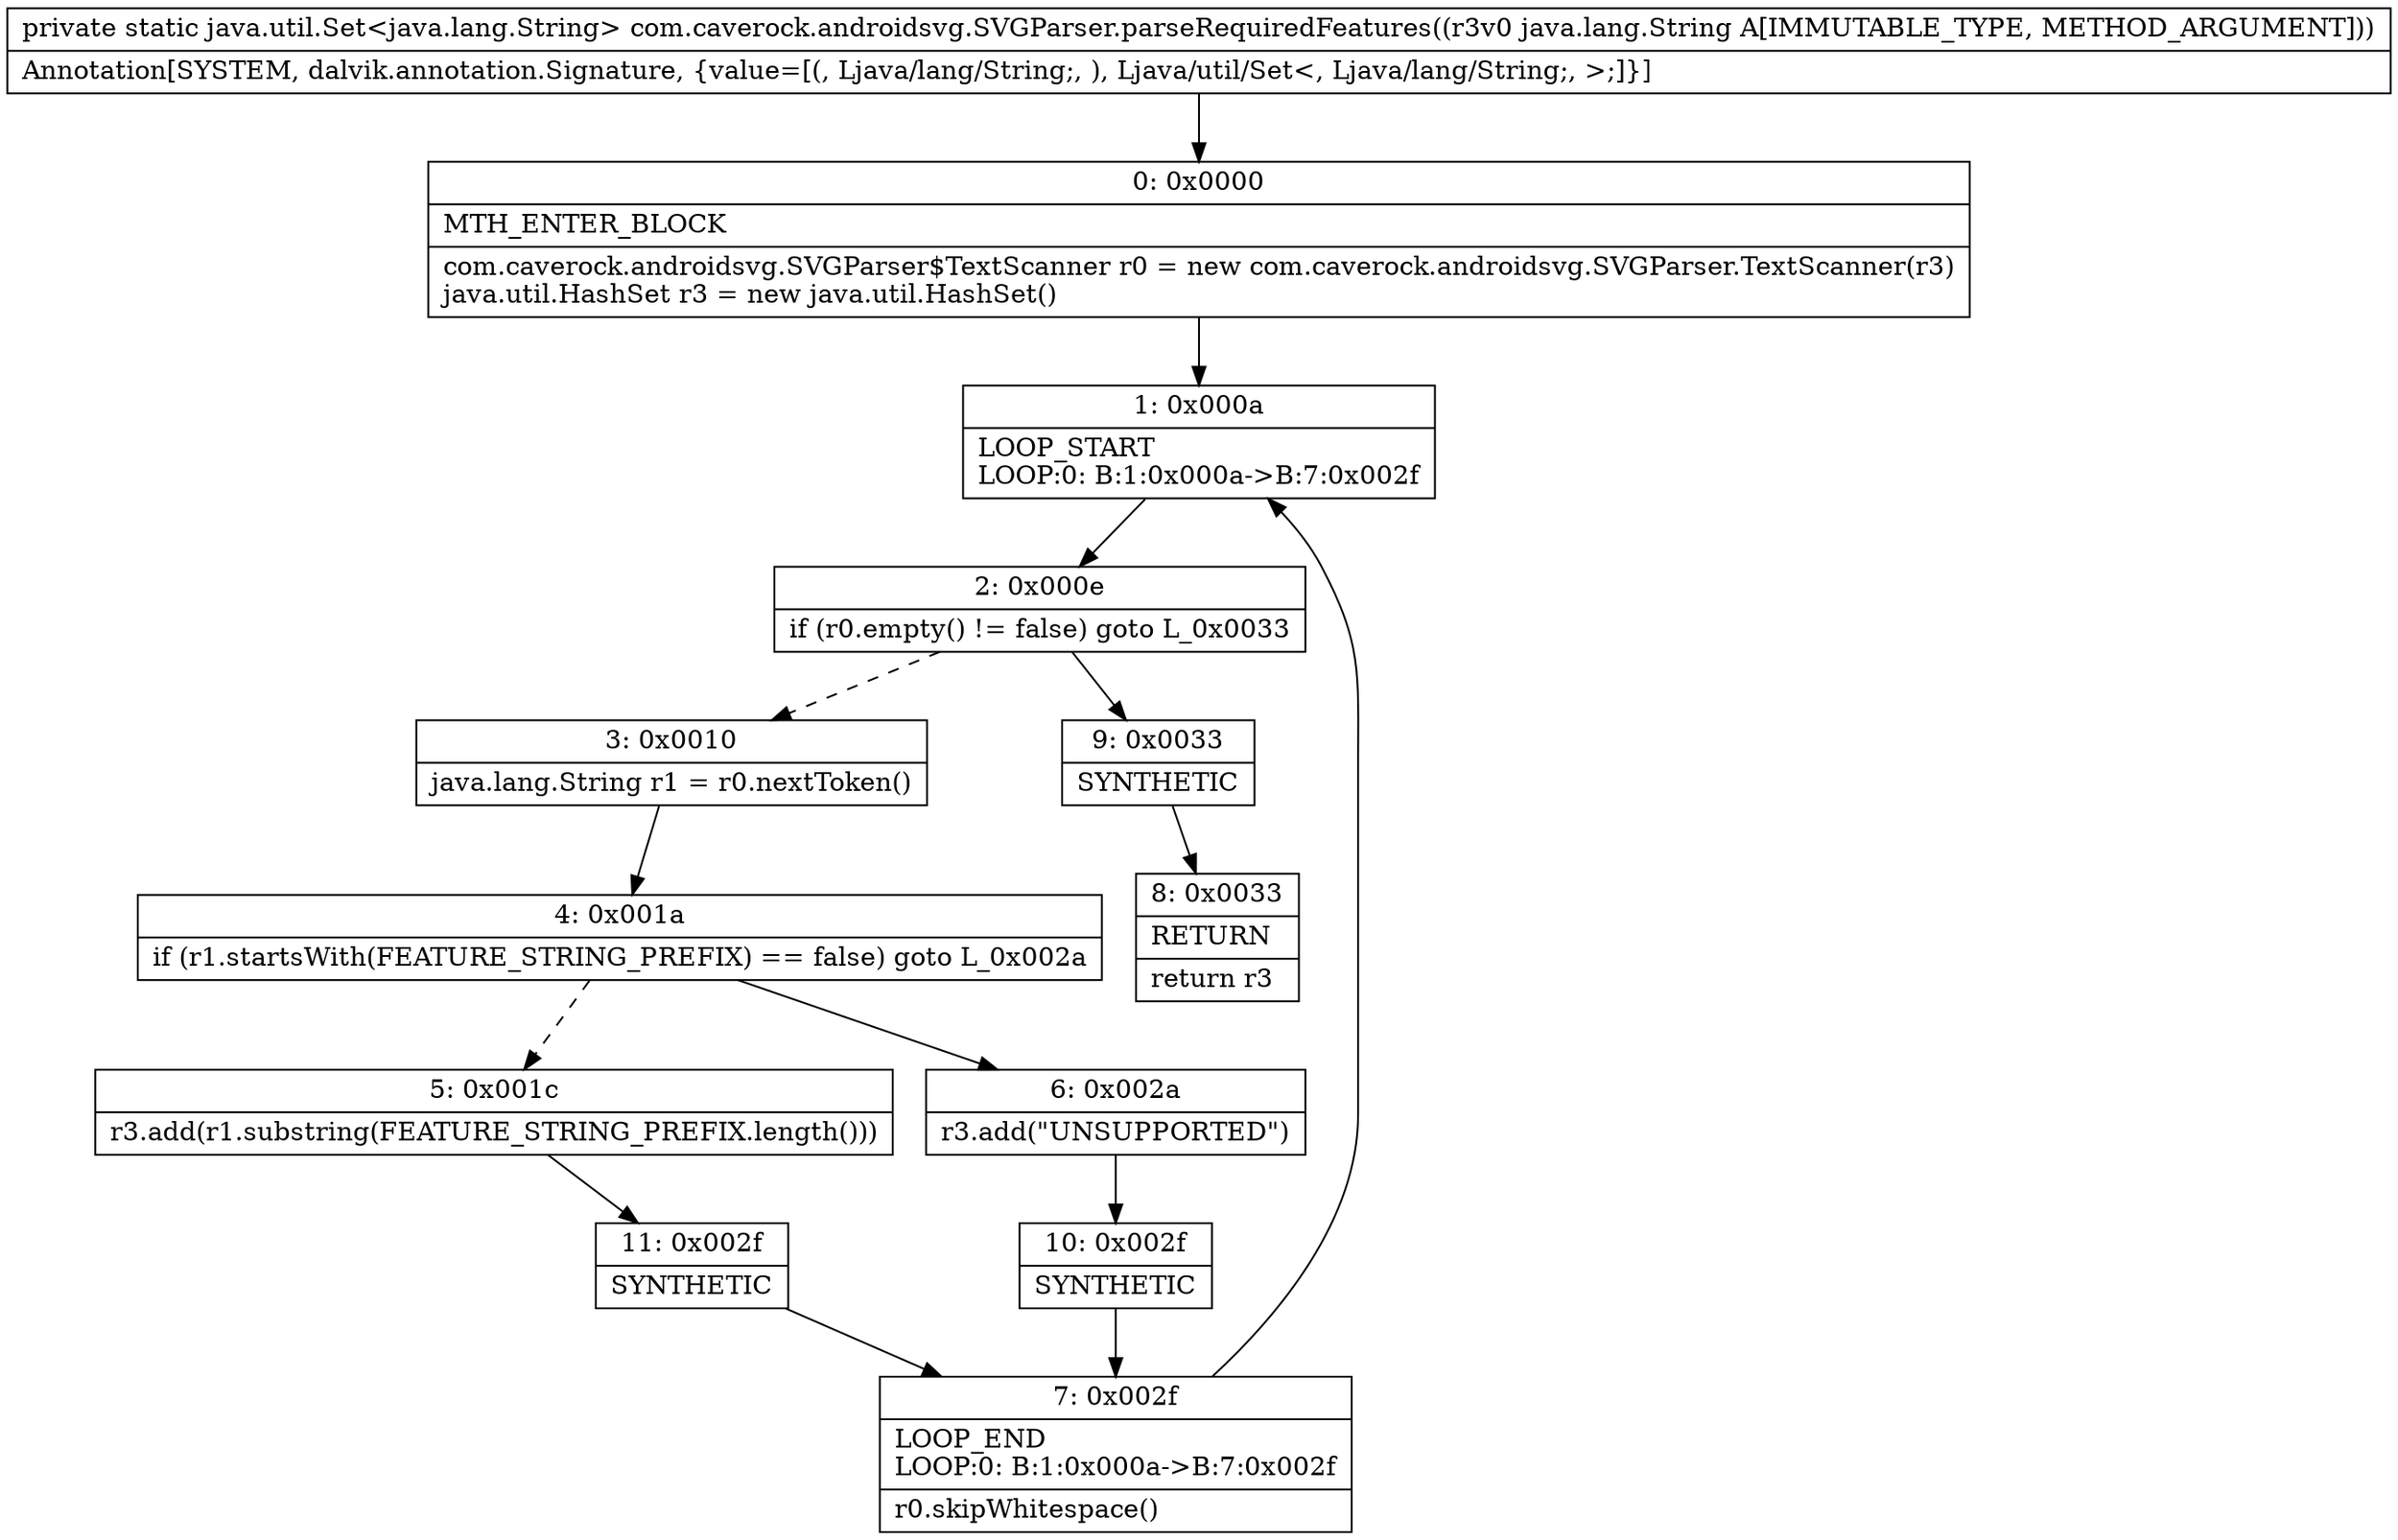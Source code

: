 digraph "CFG forcom.caverock.androidsvg.SVGParser.parseRequiredFeatures(Ljava\/lang\/String;)Ljava\/util\/Set;" {
Node_0 [shape=record,label="{0\:\ 0x0000|MTH_ENTER_BLOCK\l|com.caverock.androidsvg.SVGParser$TextScanner r0 = new com.caverock.androidsvg.SVGParser.TextScanner(r3)\ljava.util.HashSet r3 = new java.util.HashSet()\l}"];
Node_1 [shape=record,label="{1\:\ 0x000a|LOOP_START\lLOOP:0: B:1:0x000a\-\>B:7:0x002f\l}"];
Node_2 [shape=record,label="{2\:\ 0x000e|if (r0.empty() != false) goto L_0x0033\l}"];
Node_3 [shape=record,label="{3\:\ 0x0010|java.lang.String r1 = r0.nextToken()\l}"];
Node_4 [shape=record,label="{4\:\ 0x001a|if (r1.startsWith(FEATURE_STRING_PREFIX) == false) goto L_0x002a\l}"];
Node_5 [shape=record,label="{5\:\ 0x001c|r3.add(r1.substring(FEATURE_STRING_PREFIX.length()))\l}"];
Node_6 [shape=record,label="{6\:\ 0x002a|r3.add(\"UNSUPPORTED\")\l}"];
Node_7 [shape=record,label="{7\:\ 0x002f|LOOP_END\lLOOP:0: B:1:0x000a\-\>B:7:0x002f\l|r0.skipWhitespace()\l}"];
Node_8 [shape=record,label="{8\:\ 0x0033|RETURN\l|return r3\l}"];
Node_9 [shape=record,label="{9\:\ 0x0033|SYNTHETIC\l}"];
Node_10 [shape=record,label="{10\:\ 0x002f|SYNTHETIC\l}"];
Node_11 [shape=record,label="{11\:\ 0x002f|SYNTHETIC\l}"];
MethodNode[shape=record,label="{private static java.util.Set\<java.lang.String\> com.caverock.androidsvg.SVGParser.parseRequiredFeatures((r3v0 java.lang.String A[IMMUTABLE_TYPE, METHOD_ARGUMENT]))  | Annotation[SYSTEM, dalvik.annotation.Signature, \{value=[(, Ljava\/lang\/String;, ), Ljava\/util\/Set\<, Ljava\/lang\/String;, \>;]\}]\l}"];
MethodNode -> Node_0;
Node_0 -> Node_1;
Node_1 -> Node_2;
Node_2 -> Node_3[style=dashed];
Node_2 -> Node_9;
Node_3 -> Node_4;
Node_4 -> Node_5[style=dashed];
Node_4 -> Node_6;
Node_5 -> Node_11;
Node_6 -> Node_10;
Node_7 -> Node_1;
Node_9 -> Node_8;
Node_10 -> Node_7;
Node_11 -> Node_7;
}

